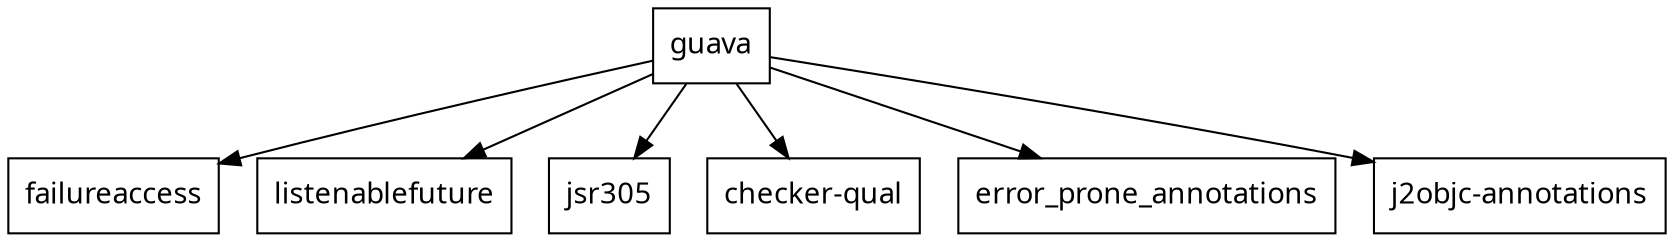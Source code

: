 digraph "G" {
node ["fontname"="Times New Roman"]
"comgoogleguavaguava" ["shape"="rectangle","label"="guava"]
"comgoogleguavafailureaccess" ["shape"="rectangle","label"="failureaccess"]
"comgoogleguavalistenablefuture" ["shape"="rectangle","label"="listenablefuture"]
"comgooglecodefindbugsjsr305" ["shape"="rectangle","label"="jsr305"]
"orgcheckerframeworkcheckerqual" ["shape"="rectangle","label"="checker-qual"]
"comgoogleerrorproneerror_prone_annotations" ["shape"="rectangle","label"="error_prone_annotations"]
"comgooglej2objcj2objcannotations" ["shape"="rectangle","label"="j2objc-annotations"]
"comgoogleguavaguava" -> "comgoogleguavafailureaccess"
"comgoogleguavaguava" -> "comgoogleguavalistenablefuture"
"comgoogleguavaguava" -> "comgooglecodefindbugsjsr305"
"comgoogleguavaguava" -> "orgcheckerframeworkcheckerqual"
"comgoogleguavaguava" -> "comgoogleerrorproneerror_prone_annotations"
"comgoogleguavaguava" -> "comgooglej2objcj2objcannotations"
}
